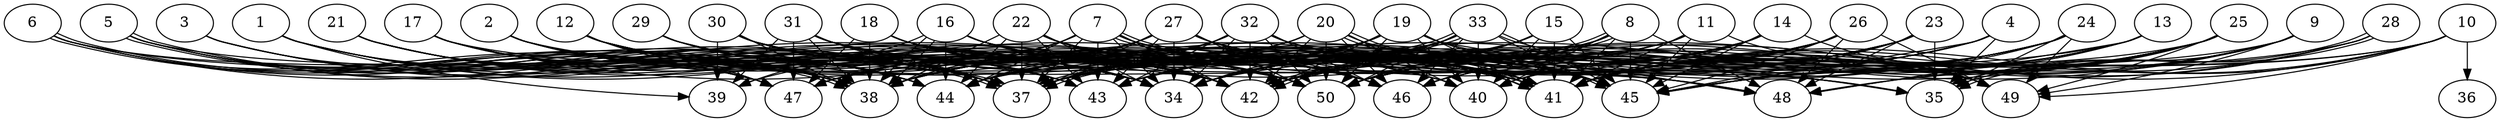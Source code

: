 // DAG automatically generated by daggen at Thu Oct  3 14:07:58 2019
// ./daggen --dot -n 50 --ccr 0.5 --fat 0.9 --regular 0.9 --density 0.9 --mindata 5242880 --maxdata 52428800 
digraph G {
  1 [size="12113920", alpha="0.00", expect_size="6056960"] 
  1 -> 34 [size ="6056960"]
  1 -> 37 [size ="6056960"]
  1 -> 38 [size ="6056960"]
  1 -> 39 [size ="6056960"]
  1 -> 44 [size ="6056960"]
  1 -> 46 [size ="6056960"]
  1 -> 50 [size ="6056960"]
  2 [size="58681344", alpha="0.04", expect_size="29340672"] 
  2 -> 34 [size ="29340672"]
  2 -> 37 [size ="29340672"]
  2 -> 38 [size ="29340672"]
  2 -> 42 [size ="29340672"]
  2 -> 44 [size ="29340672"]
  2 -> 48 [size ="29340672"]
  2 -> 50 [size ="29340672"]
  3 [size="97953792", alpha="0.05", expect_size="48976896"] 
  3 -> 34 [size ="48976896"]
  3 -> 37 [size ="48976896"]
  3 -> 42 [size ="48976896"]
  3 -> 47 [size ="48976896"]
  4 [size="46813184", alpha="0.01", expect_size="23406592"] 
  4 -> 34 [size ="23406592"]
  4 -> 35 [size ="23406592"]
  4 -> 37 [size ="23406592"]
  4 -> 41 [size ="23406592"]
  4 -> 42 [size ="23406592"]
  4 -> 45 [size ="23406592"]
  5 [size="91940864", alpha="0.02", expect_size="45970432"] 
  5 -> 34 [size ="45970432"]
  5 -> 37 [size ="45970432"]
  5 -> 37 [size ="45970432"]
  5 -> 38 [size ="45970432"]
  5 -> 42 [size ="45970432"]
  5 -> 44 [size ="45970432"]
  5 -> 47 [size ="45970432"]
  5 -> 50 [size ="45970432"]
  6 [size="11057152", alpha="0.15", expect_size="5528576"] 
  6 -> 34 [size ="5528576"]
  6 -> 37 [size ="5528576"]
  6 -> 38 [size ="5528576"]
  6 -> 38 [size ="5528576"]
  6 -> 41 [size ="5528576"]
  6 -> 42 [size ="5528576"]
  6 -> 44 [size ="5528576"]
  6 -> 47 [size ="5528576"]
  7 [size="40038400", alpha="0.16", expect_size="20019200"] 
  7 -> 34 [size ="20019200"]
  7 -> 37 [size ="20019200"]
  7 -> 38 [size ="20019200"]
  7 -> 41 [size ="20019200"]
  7 -> 41 [size ="20019200"]
  7 -> 42 [size ="20019200"]
  7 -> 43 [size ="20019200"]
  7 -> 44 [size ="20019200"]
  7 -> 45 [size ="20019200"]
  7 -> 46 [size ="20019200"]
  7 -> 47 [size ="20019200"]
  7 -> 48 [size ="20019200"]
  8 [size="16185344", alpha="0.06", expect_size="8092672"] 
  8 -> 34 [size ="8092672"]
  8 -> 37 [size ="8092672"]
  8 -> 40 [size ="8092672"]
  8 -> 41 [size ="8092672"]
  8 -> 42 [size ="8092672"]
  8 -> 42 [size ="8092672"]
  8 -> 44 [size ="8092672"]
  8 -> 45 [size ="8092672"]
  8 -> 46 [size ="8092672"]
  8 -> 48 [size ="8092672"]
  9 [size="16093184", alpha="0.05", expect_size="8046592"] 
  9 -> 34 [size ="8046592"]
  9 -> 35 [size ="8046592"]
  9 -> 37 [size ="8046592"]
  9 -> 41 [size ="8046592"]
  9 -> 45 [size ="8046592"]
  9 -> 46 [size ="8046592"]
  9 -> 49 [size ="8046592"]
  10 [size="78112768", alpha="0.17", expect_size="39056384"] 
  10 -> 34 [size ="39056384"]
  10 -> 36 [size ="39056384"]
  10 -> 41 [size ="39056384"]
  10 -> 42 [size ="39056384"]
  10 -> 48 [size ="39056384"]
  10 -> 49 [size ="39056384"]
  10 -> 50 [size ="39056384"]
  11 [size="99508224", alpha="0.03", expect_size="49754112"] 
  11 -> 41 [size ="49754112"]
  11 -> 42 [size ="49754112"]
  11 -> 44 [size ="49754112"]
  11 -> 45 [size ="49754112"]
  11 -> 47 [size ="49754112"]
  11 -> 49 [size ="49754112"]
  12 [size="100288512", alpha="0.20", expect_size="50144256"] 
  12 -> 34 [size ="50144256"]
  12 -> 38 [size ="50144256"]
  12 -> 40 [size ="50144256"]
  12 -> 41 [size ="50144256"]
  12 -> 42 [size ="50144256"]
  12 -> 43 [size ="50144256"]
  12 -> 44 [size ="50144256"]
  12 -> 46 [size ="50144256"]
  12 -> 47 [size ="50144256"]
  12 -> 50 [size ="50144256"]
  13 [size="22454272", alpha="0.09", expect_size="11227136"] 
  13 -> 41 [size ="11227136"]
  13 -> 42 [size ="11227136"]
  13 -> 45 [size ="11227136"]
  13 -> 46 [size ="11227136"]
  13 -> 47 [size ="11227136"]
  13 -> 48 [size ="11227136"]
  14 [size="45185024", alpha="0.10", expect_size="22592512"] 
  14 -> 34 [size ="22592512"]
  14 -> 38 [size ="22592512"]
  14 -> 40 [size ="22592512"]
  14 -> 41 [size ="22592512"]
  14 -> 42 [size ="22592512"]
  14 -> 43 [size ="22592512"]
  14 -> 45 [size ="22592512"]
  14 -> 49 [size ="22592512"]
  15 [size="51548160", alpha="0.06", expect_size="25774080"] 
  15 -> 34 [size ="25774080"]
  15 -> 38 [size ="25774080"]
  15 -> 40 [size ="25774080"]
  15 -> 41 [size ="25774080"]
  15 -> 42 [size ="25774080"]
  15 -> 45 [size ="25774080"]
  15 -> 50 [size ="25774080"]
  16 [size="61405184", alpha="0.17", expect_size="30702592"] 
  16 -> 38 [size ="30702592"]
  16 -> 38 [size ="30702592"]
  16 -> 39 [size ="30702592"]
  16 -> 40 [size ="30702592"]
  16 -> 41 [size ="30702592"]
  16 -> 42 [size ="30702592"]
  16 -> 44 [size ="30702592"]
  16 -> 45 [size ="30702592"]
  16 -> 49 [size ="30702592"]
  16 -> 50 [size ="30702592"]
  17 [size="36433920", alpha="0.17", expect_size="18216960"] 
  17 -> 38 [size ="18216960"]
  17 -> 41 [size ="18216960"]
  17 -> 42 [size ="18216960"]
  17 -> 43 [size ="18216960"]
  17 -> 44 [size ="18216960"]
  17 -> 45 [size ="18216960"]
  17 -> 47 [size ="18216960"]
  18 [size="17627136", alpha="0.11", expect_size="8813568"] 
  18 -> 34 [size ="8813568"]
  18 -> 38 [size ="8813568"]
  18 -> 41 [size ="8813568"]
  18 -> 42 [size ="8813568"]
  18 -> 47 [size ="8813568"]
  18 -> 48 [size ="8813568"]
  18 -> 50 [size ="8813568"]
  19 [size="47364096", alpha="0.00", expect_size="23682048"] 
  19 -> 34 [size ="23682048"]
  19 -> 35 [size ="23682048"]
  19 -> 38 [size ="23682048"]
  19 -> 40 [size ="23682048"]
  19 -> 41 [size ="23682048"]
  19 -> 42 [size ="23682048"]
  19 -> 43 [size ="23682048"]
  19 -> 44 [size ="23682048"]
  19 -> 45 [size ="23682048"]
  19 -> 47 [size ="23682048"]
  19 -> 48 [size ="23682048"]
  19 -> 50 [size ="23682048"]
  20 [size="70608896", alpha="0.17", expect_size="35304448"] 
  20 -> 37 [size ="35304448"]
  20 -> 38 [size ="35304448"]
  20 -> 40 [size ="35304448"]
  20 -> 41 [size ="35304448"]
  20 -> 41 [size ="35304448"]
  20 -> 42 [size ="35304448"]
  20 -> 45 [size ="35304448"]
  20 -> 46 [size ="35304448"]
  20 -> 47 [size ="35304448"]
  20 -> 50 [size ="35304448"]
  21 [size="55216128", alpha="0.14", expect_size="27608064"] 
  21 -> 34 [size ="27608064"]
  21 -> 37 [size ="27608064"]
  21 -> 38 [size ="27608064"]
  21 -> 42 [size ="27608064"]
  21 -> 43 [size ="27608064"]
  21 -> 44 [size ="27608064"]
  21 -> 50 [size ="27608064"]
  22 [size="68724736", alpha="0.01", expect_size="34362368"] 
  22 -> 34 [size ="34362368"]
  22 -> 37 [size ="34362368"]
  22 -> 38 [size ="34362368"]
  22 -> 40 [size ="34362368"]
  22 -> 41 [size ="34362368"]
  22 -> 42 [size ="34362368"]
  22 -> 43 [size ="34362368"]
  22 -> 44 [size ="34362368"]
  22 -> 45 [size ="34362368"]
  22 -> 46 [size ="34362368"]
  22 -> 50 [size ="34362368"]
  23 [size="67457024", alpha="0.07", expect_size="33728512"] 
  23 -> 34 [size ="33728512"]
  23 -> 35 [size ="33728512"]
  23 -> 37 [size ="33728512"]
  23 -> 41 [size ="33728512"]
  23 -> 42 [size ="33728512"]
  23 -> 44 [size ="33728512"]
  23 -> 45 [size ="33728512"]
  23 -> 48 [size ="33728512"]
  23 -> 50 [size ="33728512"]
  24 [size="16990208", alpha="0.00", expect_size="8495104"] 
  24 -> 34 [size ="8495104"]
  24 -> 35 [size ="8495104"]
  24 -> 37 [size ="8495104"]
  24 -> 40 [size ="8495104"]
  24 -> 41 [size ="8495104"]
  24 -> 42 [size ="8495104"]
  24 -> 44 [size ="8495104"]
  24 -> 45 [size ="8495104"]
  24 -> 49 [size ="8495104"]
  24 -> 50 [size ="8495104"]
  25 [size="62408704", alpha="0.11", expect_size="31204352"] 
  25 -> 41 [size ="31204352"]
  25 -> 42 [size ="31204352"]
  25 -> 43 [size ="31204352"]
  25 -> 44 [size ="31204352"]
  25 -> 45 [size ="31204352"]
  25 -> 46 [size ="31204352"]
  25 -> 48 [size ="31204352"]
  25 -> 49 [size ="31204352"]
  25 -> 50 [size ="31204352"]
  26 [size="88944640", alpha="0.01", expect_size="44472320"] 
  26 -> 37 [size ="44472320"]
  26 -> 38 [size ="44472320"]
  26 -> 41 [size ="44472320"]
  26 -> 44 [size ="44472320"]
  26 -> 45 [size ="44472320"]
  26 -> 48 [size ="44472320"]
  26 -> 49 [size ="44472320"]
  26 -> 50 [size ="44472320"]
  27 [size="75450368", alpha="0.18", expect_size="37725184"] 
  27 -> 34 [size ="37725184"]
  27 -> 35 [size ="37725184"]
  27 -> 37 [size ="37725184"]
  27 -> 39 [size ="37725184"]
  27 -> 41 [size ="37725184"]
  27 -> 43 [size ="37725184"]
  27 -> 44 [size ="37725184"]
  27 -> 45 [size ="37725184"]
  27 -> 46 [size ="37725184"]
  27 -> 50 [size ="37725184"]
  28 [size="58980352", alpha="0.17", expect_size="29490176"] 
  28 -> 35 [size ="29490176"]
  28 -> 35 [size ="29490176"]
  28 -> 37 [size ="29490176"]
  28 -> 41 [size ="29490176"]
  28 -> 45 [size ="29490176"]
  28 -> 50 [size ="29490176"]
  29 [size="14653440", alpha="0.16", expect_size="7326720"] 
  29 -> 34 [size ="7326720"]
  29 -> 37 [size ="7326720"]
  29 -> 42 [size ="7326720"]
  29 -> 44 [size ="7326720"]
  29 -> 45 [size ="7326720"]
  30 [size="16435200", alpha="0.10", expect_size="8217600"] 
  30 -> 37 [size ="8217600"]
  30 -> 38 [size ="8217600"]
  30 -> 39 [size ="8217600"]
  30 -> 41 [size ="8217600"]
  30 -> 42 [size ="8217600"]
  30 -> 45 [size ="8217600"]
  30 -> 50 [size ="8217600"]
  31 [size="96401408", alpha="0.02", expect_size="48200704"] 
  31 -> 35 [size ="48200704"]
  31 -> 37 [size ="48200704"]
  31 -> 38 [size ="48200704"]
  31 -> 39 [size ="48200704"]
  31 -> 41 [size ="48200704"]
  31 -> 42 [size ="48200704"]
  31 -> 43 [size ="48200704"]
  31 -> 45 [size ="48200704"]
  31 -> 46 [size ="48200704"]
  31 -> 47 [size ="48200704"]
  31 -> 50 [size ="48200704"]
  32 [size="67440640", alpha="0.14", expect_size="33720320"] 
  32 -> 34 [size ="33720320"]
  32 -> 35 [size ="33720320"]
  32 -> 37 [size ="33720320"]
  32 -> 38 [size ="33720320"]
  32 -> 41 [size ="33720320"]
  32 -> 42 [size ="33720320"]
  32 -> 43 [size ="33720320"]
  32 -> 44 [size ="33720320"]
  32 -> 45 [size ="33720320"]
  32 -> 46 [size ="33720320"]
  32 -> 50 [size ="33720320"]
  33 [size="72120320", alpha="0.08", expect_size="36060160"] 
  33 -> 34 [size ="36060160"]
  33 -> 37 [size ="36060160"]
  33 -> 37 [size ="36060160"]
  33 -> 38 [size ="36060160"]
  33 -> 40 [size ="36060160"]
  33 -> 42 [size ="36060160"]
  33 -> 43 [size ="36060160"]
  33 -> 45 [size ="36060160"]
  33 -> 45 [size ="36060160"]
  33 -> 46 [size ="36060160"]
  33 -> 49 [size ="36060160"]
  33 -> 50 [size ="36060160"]
  34 [size="103538688", alpha="0.10", expect_size="51769344"] 
  35 [size="103653376", alpha="0.20", expect_size="51826688"] 
  36 [size="59547648", alpha="0.01", expect_size="29773824"] 
  37 [size="66164736", alpha="0.08", expect_size="33082368"] 
  38 [size="58687488", alpha="0.16", expect_size="29343744"] 
  39 [size="42817536", alpha="0.11", expect_size="21408768"] 
  40 [size="24158208", alpha="0.00", expect_size="12079104"] 
  41 [size="70342656", alpha="0.18", expect_size="35171328"] 
  42 [size="81647616", alpha="0.09", expect_size="40823808"] 
  43 [size="53504000", alpha="0.11", expect_size="26752000"] 
  44 [size="92256256", alpha="0.15", expect_size="46128128"] 
  45 [size="43859968", alpha="0.10", expect_size="21929984"] 
  46 [size="43749376", alpha="0.01", expect_size="21874688"] 
  47 [size="48476160", alpha="0.07", expect_size="24238080"] 
  48 [size="83988480", alpha="0.02", expect_size="41994240"] 
  49 [size="63055872", alpha="0.18", expect_size="31527936"] 
  50 [size="22558720", alpha="0.16", expect_size="11279360"] 
}
